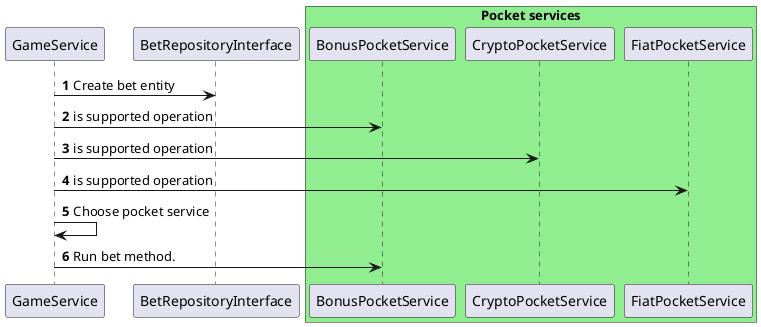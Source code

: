 @startuml
'https://plantuml.com/sequence-diagram

autonumber
participant GameService as gs
participant BetRepositoryInterface
box "Pocket services" #LightGreen
    participant BonusPocketService
    participant CryptoPocketService
    participant FiatPocketService
end box

gs -> BetRepositoryInterface: Create bet entity
gs -> BonusPocketService: is supported operation
gs -> CryptoPocketService: is supported operation
gs -> FiatPocketService: is supported operation
gs -> gs: Choose pocket service
gs -> BonusPocketService: Run bet method.

@enduml